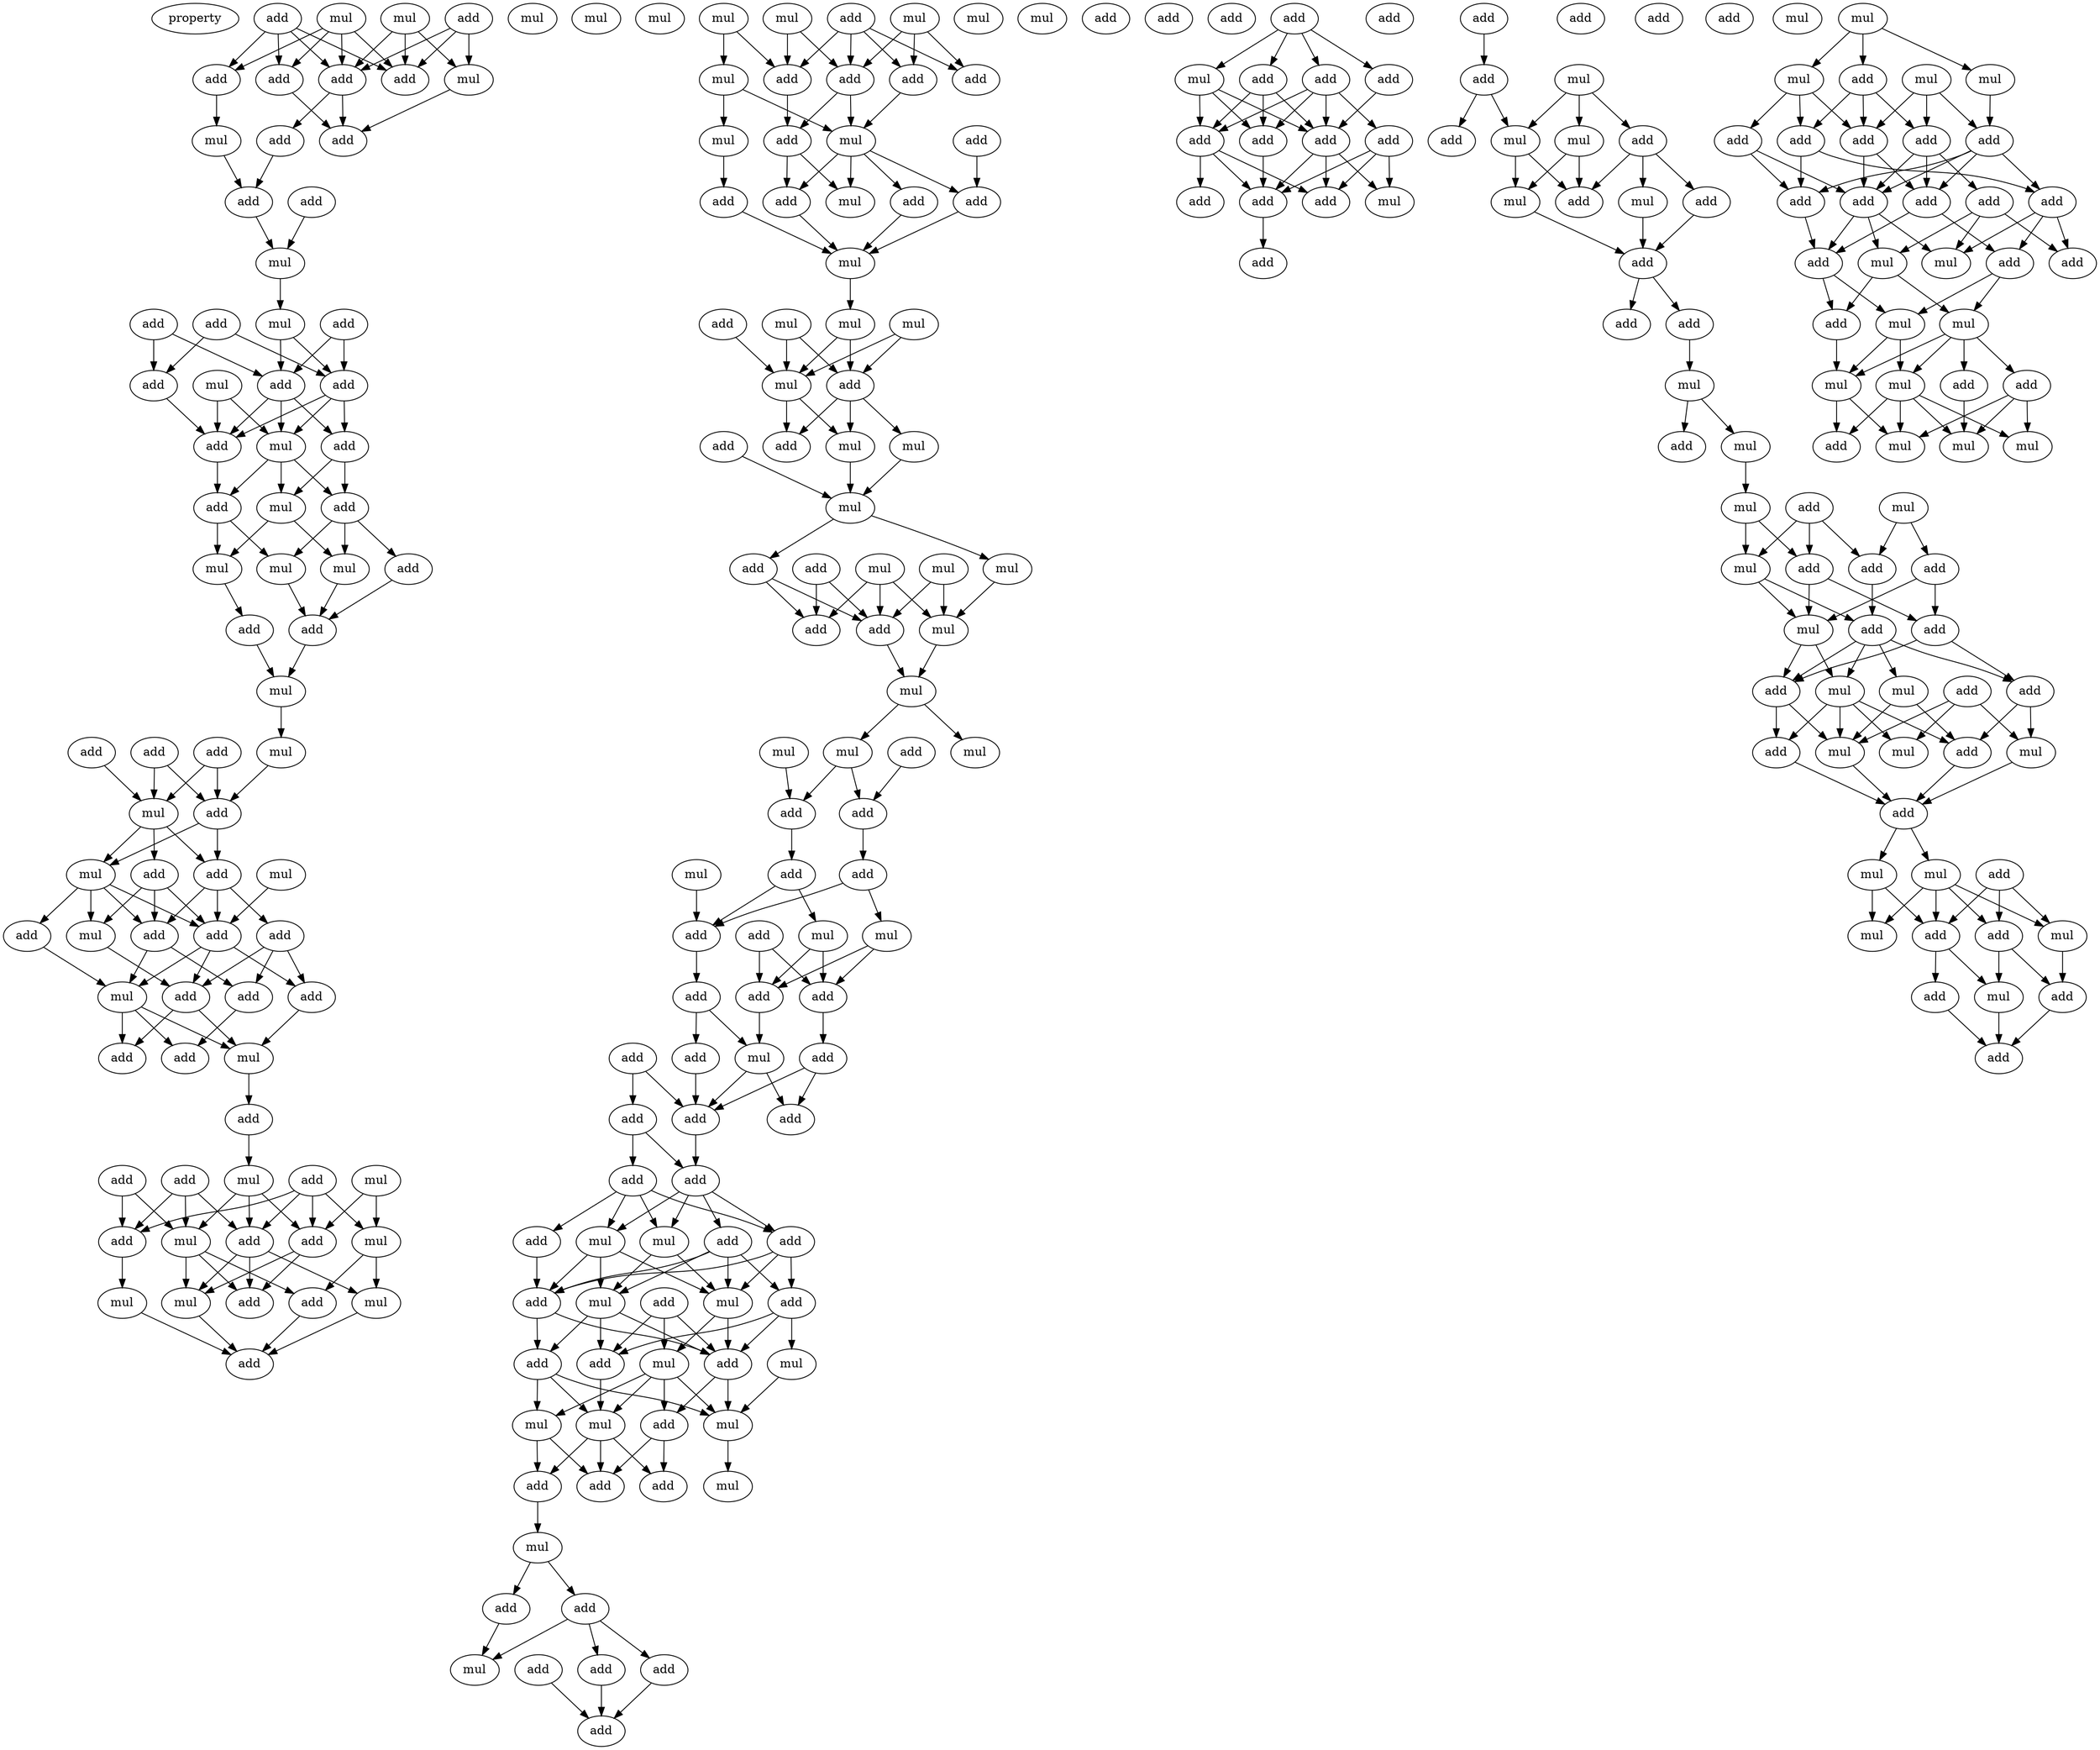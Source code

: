 digraph {
    node [fontcolor=black]
    property [mul=2,lf=1.4]
    0 [ label = add ];
    1 [ label = mul ];
    2 [ label = mul ];
    3 [ label = add ];
    4 [ label = add ];
    5 [ label = add ];
    6 [ label = add ];
    7 [ label = add ];
    8 [ label = mul ];
    9 [ label = add ];
    10 [ label = add ];
    11 [ label = mul ];
    12 [ label = add ];
    13 [ label = add ];
    14 [ label = mul ];
    15 [ label = add ];
    16 [ label = mul ];
    17 [ label = add ];
    18 [ label = add ];
    19 [ label = mul ];
    20 [ label = mul ];
    21 [ label = add ];
    22 [ label = add ];
    23 [ label = add ];
    24 [ label = mul ];
    25 [ label = add ];
    26 [ label = add ];
    27 [ label = add ];
    28 [ label = add ];
    29 [ label = mul ];
    30 [ label = mul ];
    31 [ label = mul ];
    32 [ label = add ];
    33 [ label = mul ];
    34 [ label = mul ];
    35 [ label = add ];
    36 [ label = add ];
    37 [ label = mul ];
    38 [ label = add ];
    39 [ label = add ];
    40 [ label = add ];
    41 [ label = mul ];
    42 [ label = mul ];
    43 [ label = mul ];
    44 [ label = add ];
    45 [ label = add ];
    46 [ label = add ];
    47 [ label = mul ];
    48 [ label = mul ];
    49 [ label = add ];
    50 [ label = add ];
    51 [ label = add ];
    52 [ label = add ];
    53 [ label = mul ];
    54 [ label = add ];
    55 [ label = mul ];
    56 [ label = add ];
    57 [ label = add ];
    58 [ label = add ];
    59 [ label = mul ];
    60 [ label = add ];
    61 [ label = add ];
    62 [ label = add ];
    63 [ label = mul ];
    64 [ label = mul ];
    65 [ label = add ];
    66 [ label = add ];
    67 [ label = mul ];
    68 [ label = add ];
    69 [ label = mul ];
    70 [ label = add ];
    71 [ label = add ];
    72 [ label = mul ];
    73 [ label = add ];
    74 [ label = mul ];
    75 [ label = mul ];
    76 [ label = add ];
    77 [ label = add ];
    78 [ label = mul ];
    79 [ label = add ];
    80 [ label = mul ];
    81 [ label = mul ];
    82 [ label = add ];
    83 [ label = add ];
    84 [ label = add ];
    85 [ label = mul ];
    86 [ label = add ];
    87 [ label = add ];
    88 [ label = mul ];
    89 [ label = add ];
    90 [ label = mul ];
    91 [ label = add ];
    92 [ label = mul ];
    93 [ label = add ];
    94 [ label = add ];
    95 [ label = add ];
    96 [ label = mul ];
    97 [ label = mul ];
    98 [ label = mul ];
    99 [ label = add ];
    100 [ label = mul ];
    101 [ label = mul ];
    102 [ label = mul ];
    103 [ label = add ];
    104 [ label = add ];
    105 [ label = add ];
    106 [ label = mul ];
    107 [ label = mul ];
    108 [ label = mul ];
    109 [ label = mul ];
    110 [ label = mul ];
    111 [ label = add ];
    112 [ label = add ];
    113 [ label = mul ];
    114 [ label = mul ];
    115 [ label = mul ];
    116 [ label = add ];
    117 [ label = add ];
    118 [ label = mul ];
    119 [ label = mul ];
    120 [ label = mul ];
    121 [ label = mul ];
    122 [ label = add ];
    123 [ label = add ];
    124 [ label = add ];
    125 [ label = add ];
    126 [ label = mul ];
    127 [ label = add ];
    128 [ label = add ];
    129 [ label = mul ];
    130 [ label = add ];
    131 [ label = mul ];
    132 [ label = add ];
    133 [ label = add ];
    134 [ label = add ];
    135 [ label = add ];
    136 [ label = add ];
    137 [ label = add ];
    138 [ label = add ];
    139 [ label = mul ];
    140 [ label = add ];
    141 [ label = add ];
    142 [ label = add ];
    143 [ label = add ];
    144 [ label = add ];
    145 [ label = mul ];
    146 [ label = add ];
    147 [ label = add ];
    148 [ label = mul ];
    149 [ label = add ];
    150 [ label = add ];
    151 [ label = add ];
    152 [ label = add ];
    153 [ label = mul ];
    154 [ label = mul ];
    155 [ label = add ];
    156 [ label = add ];
    157 [ label = mul ];
    158 [ label = mul ];
    159 [ label = add ];
    160 [ label = add ];
    161 [ label = mul ];
    162 [ label = mul ];
    163 [ label = mul ];
    164 [ label = add ];
    165 [ label = mul ];
    166 [ label = add ];
    167 [ label = add ];
    168 [ label = mul ];
    169 [ label = add ];
    170 [ label = add ];
    171 [ label = add ];
    172 [ label = mul ];
    173 [ label = add ];
    174 [ label = add ];
    175 [ label = add ];
    176 [ label = add ];
    177 [ label = add ];
    178 [ label = add ];
    179 [ label = add ];
    180 [ label = add ];
    181 [ label = add ];
    182 [ label = mul ];
    183 [ label = add ];
    184 [ label = add ];
    185 [ label = add ];
    186 [ label = add ];
    187 [ label = mul ];
    188 [ label = add ];
    189 [ label = add ];
    190 [ label = add ];
    191 [ label = add ];
    192 [ label = add ];
    193 [ label = add ];
    194 [ label = mul ];
    195 [ label = add ];
    196 [ label = add ];
    197 [ label = add ];
    198 [ label = add ];
    199 [ label = mul ];
    200 [ label = mul ];
    201 [ label = mul ];
    202 [ label = add ];
    203 [ label = add ];
    204 [ label = mul ];
    205 [ label = add ];
    206 [ label = add ];
    207 [ label = add ];
    208 [ label = add ];
    209 [ label = mul ];
    210 [ label = add ];
    211 [ label = mul ];
    212 [ label = add ];
    213 [ label = mul ];
    214 [ label = mul ];
    215 [ label = mul ];
    216 [ label = add ];
    217 [ label = add ];
    218 [ label = add ];
    219 [ label = mul ];
    220 [ label = add ];
    221 [ label = add ];
    222 [ label = add ];
    223 [ label = add ];
    224 [ label = add ];
    225 [ label = mul ];
    226 [ label = mul ];
    227 [ label = mul ];
    228 [ label = add ];
    229 [ label = mul ];
    230 [ label = mul ];
    231 [ label = add ];
    232 [ label = add ];
    233 [ label = mul ];
    234 [ label = mul ];
    235 [ label = add ];
    236 [ label = add ];
    237 [ label = mul ];
    238 [ label = mul ];
    239 [ label = add ];
    240 [ label = mul ];
    241 [ label = add ];
    242 [ label = add ];
    243 [ label = add ];
    244 [ label = add ];
    245 [ label = mul ];
    246 [ label = mul ];
    247 [ label = add ];
    248 [ label = mul ];
    249 [ label = mul ];
    250 [ label = mul ];
    251 [ label = add ];
    252 [ label = add ];
    253 [ label = add ];
    254 [ label = add ];
    255 [ label = add ];
    256 [ label = add ];
    257 [ label = add ];
    258 [ label = add ];
    259 [ label = add ];
    260 [ label = add ];
    261 [ label = add ];
    262 [ label = add ];
    263 [ label = mul ];
    264 [ label = mul ];
    265 [ label = add ];
    266 [ label = mul ];
    267 [ label = mul ];
    268 [ label = add ];
    269 [ label = mul ];
    270 [ label = mul ];
    271 [ label = add ];
    272 [ label = add ];
    273 [ label = mul ];
    274 [ label = add ];
    275 [ label = mul ];
    276 [ label = mul ];
    0 -> 4 [ name = 0 ];
    0 -> 5 [ name = 1 ];
    0 -> 6 [ name = 2 ];
    0 -> 7 [ name = 3 ];
    1 -> 6 [ name = 4 ];
    1 -> 7 [ name = 5 ];
    1 -> 8 [ name = 6 ];
    2 -> 4 [ name = 7 ];
    2 -> 5 [ name = 8 ];
    2 -> 6 [ name = 9 ];
    2 -> 7 [ name = 10 ];
    3 -> 6 [ name = 11 ];
    3 -> 7 [ name = 12 ];
    3 -> 8 [ name = 13 ];
    4 -> 10 [ name = 14 ];
    5 -> 11 [ name = 15 ];
    7 -> 9 [ name = 16 ];
    7 -> 10 [ name = 17 ];
    8 -> 10 [ name = 18 ];
    9 -> 13 [ name = 19 ];
    11 -> 13 [ name = 20 ];
    12 -> 14 [ name = 21 ];
    13 -> 14 [ name = 22 ];
    14 -> 16 [ name = 23 ];
    15 -> 22 [ name = 24 ];
    15 -> 23 [ name = 25 ];
    16 -> 21 [ name = 26 ];
    16 -> 22 [ name = 27 ];
    17 -> 21 [ name = 28 ];
    17 -> 23 [ name = 29 ];
    18 -> 21 [ name = 30 ];
    18 -> 22 [ name = 31 ];
    20 -> 24 [ name = 32 ];
    20 -> 25 [ name = 33 ];
    21 -> 24 [ name = 34 ];
    21 -> 25 [ name = 35 ];
    21 -> 26 [ name = 36 ];
    22 -> 24 [ name = 37 ];
    22 -> 25 [ name = 38 ];
    22 -> 26 [ name = 39 ];
    23 -> 25 [ name = 40 ];
    24 -> 27 [ name = 41 ];
    24 -> 28 [ name = 42 ];
    24 -> 29 [ name = 43 ];
    25 -> 28 [ name = 44 ];
    26 -> 27 [ name = 45 ];
    26 -> 29 [ name = 46 ];
    27 -> 30 [ name = 47 ];
    27 -> 32 [ name = 48 ];
    27 -> 34 [ name = 49 ];
    28 -> 31 [ name = 50 ];
    28 -> 34 [ name = 51 ];
    29 -> 30 [ name = 52 ];
    29 -> 31 [ name = 53 ];
    30 -> 35 [ name = 54 ];
    31 -> 36 [ name = 55 ];
    32 -> 35 [ name = 56 ];
    34 -> 35 [ name = 57 ];
    35 -> 37 [ name = 58 ];
    36 -> 37 [ name = 59 ];
    37 -> 42 [ name = 60 ];
    38 -> 43 [ name = 61 ];
    38 -> 44 [ name = 62 ];
    39 -> 43 [ name = 63 ];
    40 -> 43 [ name = 64 ];
    40 -> 44 [ name = 65 ];
    42 -> 44 [ name = 66 ];
    43 -> 45 [ name = 67 ];
    43 -> 46 [ name = 68 ];
    43 -> 48 [ name = 69 ];
    44 -> 46 [ name = 70 ];
    44 -> 48 [ name = 71 ];
    45 -> 50 [ name = 72 ];
    45 -> 51 [ name = 73 ];
    45 -> 53 [ name = 74 ];
    46 -> 50 [ name = 75 ];
    46 -> 51 [ name = 76 ];
    46 -> 52 [ name = 77 ];
    47 -> 50 [ name = 78 ];
    48 -> 49 [ name = 79 ];
    48 -> 50 [ name = 80 ];
    48 -> 51 [ name = 81 ];
    48 -> 53 [ name = 82 ];
    49 -> 55 [ name = 83 ];
    50 -> 54 [ name = 84 ];
    50 -> 55 [ name = 85 ];
    50 -> 56 [ name = 86 ];
    51 -> 55 [ name = 87 ];
    51 -> 57 [ name = 88 ];
    52 -> 54 [ name = 89 ];
    52 -> 56 [ name = 90 ];
    52 -> 57 [ name = 91 ];
    53 -> 54 [ name = 92 ];
    54 -> 58 [ name = 93 ];
    54 -> 59 [ name = 94 ];
    55 -> 58 [ name = 95 ];
    55 -> 59 [ name = 96 ];
    55 -> 60 [ name = 97 ];
    56 -> 59 [ name = 98 ];
    57 -> 60 [ name = 99 ];
    59 -> 61 [ name = 100 ];
    61 -> 64 [ name = 101 ];
    62 -> 69 [ name = 102 ];
    62 -> 71 [ name = 103 ];
    63 -> 67 [ name = 104 ];
    63 -> 68 [ name = 105 ];
    64 -> 68 [ name = 106 ];
    64 -> 69 [ name = 107 ];
    64 -> 70 [ name = 108 ];
    65 -> 67 [ name = 109 ];
    65 -> 68 [ name = 110 ];
    65 -> 70 [ name = 111 ];
    65 -> 71 [ name = 112 ];
    66 -> 69 [ name = 113 ];
    66 -> 70 [ name = 114 ];
    66 -> 71 [ name = 115 ];
    67 -> 75 [ name = 116 ];
    67 -> 76 [ name = 117 ];
    68 -> 73 [ name = 118 ];
    68 -> 74 [ name = 119 ];
    69 -> 73 [ name = 120 ];
    69 -> 74 [ name = 121 ];
    69 -> 76 [ name = 122 ];
    70 -> 73 [ name = 123 ];
    70 -> 74 [ name = 124 ];
    70 -> 75 [ name = 125 ];
    71 -> 72 [ name = 126 ];
    72 -> 77 [ name = 127 ];
    74 -> 77 [ name = 128 ];
    75 -> 77 [ name = 129 ];
    76 -> 77 [ name = 130 ];
    78 -> 82 [ name = 131 ];
    78 -> 86 [ name = 132 ];
    79 -> 82 [ name = 133 ];
    79 -> 83 [ name = 134 ];
    79 -> 84 [ name = 135 ];
    79 -> 86 [ name = 136 ];
    80 -> 83 [ name = 137 ];
    80 -> 84 [ name = 138 ];
    80 -> 86 [ name = 139 ];
    81 -> 82 [ name = 140 ];
    81 -> 85 [ name = 141 ];
    82 -> 89 [ name = 142 ];
    83 -> 90 [ name = 143 ];
    85 -> 88 [ name = 144 ];
    85 -> 90 [ name = 145 ];
    86 -> 89 [ name = 146 ];
    86 -> 90 [ name = 147 ];
    87 -> 93 [ name = 148 ];
    88 -> 95 [ name = 149 ];
    89 -> 92 [ name = 150 ];
    89 -> 94 [ name = 151 ];
    90 -> 91 [ name = 152 ];
    90 -> 92 [ name = 153 ];
    90 -> 93 [ name = 154 ];
    90 -> 94 [ name = 155 ];
    91 -> 96 [ name = 156 ];
    93 -> 96 [ name = 157 ];
    94 -> 96 [ name = 158 ];
    95 -> 96 [ name = 159 ];
    96 -> 98 [ name = 160 ];
    97 -> 102 [ name = 161 ];
    97 -> 103 [ name = 162 ];
    98 -> 102 [ name = 163 ];
    98 -> 103 [ name = 164 ];
    99 -> 102 [ name = 165 ];
    101 -> 102 [ name = 166 ];
    101 -> 103 [ name = 167 ];
    102 -> 104 [ name = 168 ];
    102 -> 106 [ name = 169 ];
    103 -> 104 [ name = 170 ];
    103 -> 106 [ name = 171 ];
    103 -> 107 [ name = 172 ];
    105 -> 109 [ name = 173 ];
    106 -> 109 [ name = 174 ];
    107 -> 109 [ name = 175 ];
    109 -> 110 [ name = 176 ];
    109 -> 112 [ name = 177 ];
    110 -> 115 [ name = 178 ];
    111 -> 116 [ name = 179 ];
    111 -> 117 [ name = 180 ];
    112 -> 116 [ name = 181 ];
    112 -> 117 [ name = 182 ];
    113 -> 115 [ name = 183 ];
    113 -> 117 [ name = 184 ];
    114 -> 115 [ name = 185 ];
    114 -> 116 [ name = 186 ];
    114 -> 117 [ name = 187 ];
    115 -> 118 [ name = 188 ];
    117 -> 118 [ name = 189 ];
    118 -> 120 [ name = 190 ];
    118 -> 121 [ name = 191 ];
    119 -> 125 [ name = 192 ];
    120 -> 124 [ name = 193 ];
    120 -> 125 [ name = 194 ];
    122 -> 124 [ name = 195 ];
    124 -> 127 [ name = 196 ];
    125 -> 128 [ name = 197 ];
    126 -> 132 [ name = 198 ];
    127 -> 131 [ name = 199 ];
    127 -> 132 [ name = 200 ];
    128 -> 129 [ name = 201 ];
    128 -> 132 [ name = 202 ];
    129 -> 133 [ name = 203 ];
    129 -> 134 [ name = 204 ];
    130 -> 133 [ name = 205 ];
    130 -> 134 [ name = 206 ];
    131 -> 133 [ name = 207 ];
    131 -> 134 [ name = 208 ];
    132 -> 135 [ name = 209 ];
    133 -> 139 [ name = 210 ];
    134 -> 138 [ name = 211 ];
    135 -> 137 [ name = 212 ];
    135 -> 139 [ name = 213 ];
    136 -> 140 [ name = 214 ];
    136 -> 142 [ name = 215 ];
    137 -> 140 [ name = 216 ];
    138 -> 140 [ name = 217 ];
    138 -> 141 [ name = 218 ];
    139 -> 140 [ name = 219 ];
    139 -> 141 [ name = 220 ];
    140 -> 143 [ name = 221 ];
    142 -> 143 [ name = 222 ];
    142 -> 144 [ name = 223 ];
    143 -> 145 [ name = 224 ];
    143 -> 146 [ name = 225 ];
    143 -> 148 [ name = 226 ];
    143 -> 149 [ name = 227 ];
    144 -> 145 [ name = 228 ];
    144 -> 146 [ name = 229 ];
    144 -> 147 [ name = 230 ];
    144 -> 148 [ name = 231 ];
    145 -> 150 [ name = 232 ];
    145 -> 153 [ name = 233 ];
    145 -> 154 [ name = 234 ];
    146 -> 150 [ name = 235 ];
    146 -> 152 [ name = 236 ];
    146 -> 153 [ name = 237 ];
    147 -> 150 [ name = 238 ];
    148 -> 153 [ name = 239 ];
    148 -> 154 [ name = 240 ];
    149 -> 150 [ name = 241 ];
    149 -> 152 [ name = 242 ];
    149 -> 153 [ name = 243 ];
    149 -> 154 [ name = 244 ];
    150 -> 155 [ name = 245 ];
    150 -> 159 [ name = 246 ];
    151 -> 155 [ name = 247 ];
    151 -> 156 [ name = 248 ];
    151 -> 158 [ name = 249 ];
    152 -> 155 [ name = 250 ];
    152 -> 156 [ name = 251 ];
    152 -> 157 [ name = 252 ];
    153 -> 155 [ name = 253 ];
    153 -> 158 [ name = 254 ];
    154 -> 155 [ name = 255 ];
    154 -> 156 [ name = 256 ];
    154 -> 159 [ name = 257 ];
    155 -> 160 [ name = 258 ];
    155 -> 163 [ name = 259 ];
    156 -> 161 [ name = 260 ];
    157 -> 163 [ name = 261 ];
    158 -> 160 [ name = 262 ];
    158 -> 161 [ name = 263 ];
    158 -> 162 [ name = 264 ];
    158 -> 163 [ name = 265 ];
    159 -> 161 [ name = 266 ];
    159 -> 162 [ name = 267 ];
    159 -> 163 [ name = 268 ];
    160 -> 164 [ name = 269 ];
    160 -> 167 [ name = 270 ];
    161 -> 164 [ name = 271 ];
    161 -> 166 [ name = 272 ];
    161 -> 167 [ name = 273 ];
    162 -> 164 [ name = 274 ];
    162 -> 166 [ name = 275 ];
    163 -> 165 [ name = 276 ];
    166 -> 168 [ name = 277 ];
    168 -> 170 [ name = 278 ];
    168 -> 171 [ name = 279 ];
    170 -> 172 [ name = 280 ];
    171 -> 172 [ name = 281 ];
    171 -> 174 [ name = 282 ];
    171 -> 175 [ name = 283 ];
    173 -> 176 [ name = 284 ];
    174 -> 176 [ name = 285 ];
    175 -> 176 [ name = 286 ];
    178 -> 179 [ name = 287 ];
    178 -> 180 [ name = 288 ];
    178 -> 181 [ name = 289 ];
    178 -> 182 [ name = 290 ];
    179 -> 184 [ name = 291 ];
    179 -> 185 [ name = 292 ];
    179 -> 186 [ name = 293 ];
    180 -> 183 [ name = 294 ];
    180 -> 184 [ name = 295 ];
    180 -> 185 [ name = 296 ];
    180 -> 186 [ name = 297 ];
    181 -> 186 [ name = 298 ];
    182 -> 184 [ name = 299 ];
    182 -> 185 [ name = 300 ];
    182 -> 186 [ name = 301 ];
    183 -> 187 [ name = 302 ];
    183 -> 188 [ name = 303 ];
    183 -> 190 [ name = 304 ];
    184 -> 188 [ name = 305 ];
    185 -> 188 [ name = 306 ];
    185 -> 189 [ name = 307 ];
    185 -> 190 [ name = 308 ];
    186 -> 187 [ name = 309 ];
    186 -> 188 [ name = 310 ];
    186 -> 190 [ name = 311 ];
    188 -> 191 [ name = 312 ];
    193 -> 195 [ name = 313 ];
    194 -> 196 [ name = 314 ];
    194 -> 199 [ name = 315 ];
    194 -> 200 [ name = 316 ];
    195 -> 197 [ name = 317 ];
    195 -> 199 [ name = 318 ];
    196 -> 201 [ name = 319 ];
    196 -> 202 [ name = 320 ];
    196 -> 203 [ name = 321 ];
    199 -> 203 [ name = 322 ];
    199 -> 204 [ name = 323 ];
    200 -> 203 [ name = 324 ];
    200 -> 204 [ name = 325 ];
    201 -> 205 [ name = 326 ];
    202 -> 205 [ name = 327 ];
    204 -> 205 [ name = 328 ];
    205 -> 206 [ name = 329 ];
    205 -> 207 [ name = 330 ];
    207 -> 209 [ name = 331 ];
    209 -> 210 [ name = 332 ];
    209 -> 211 [ name = 333 ];
    211 -> 213 [ name = 334 ];
    212 -> 215 [ name = 335 ];
    212 -> 217 [ name = 336 ];
    212 -> 218 [ name = 337 ];
    213 -> 215 [ name = 338 ];
    213 -> 217 [ name = 339 ];
    214 -> 216 [ name = 340 ];
    214 -> 218 [ name = 341 ];
    215 -> 219 [ name = 342 ];
    215 -> 220 [ name = 343 ];
    216 -> 219 [ name = 344 ];
    216 -> 221 [ name = 345 ];
    217 -> 219 [ name = 346 ];
    217 -> 221 [ name = 347 ];
    218 -> 220 [ name = 348 ];
    219 -> 224 [ name = 349 ];
    219 -> 225 [ name = 350 ];
    220 -> 223 [ name = 351 ];
    220 -> 224 [ name = 352 ];
    220 -> 225 [ name = 353 ];
    220 -> 226 [ name = 354 ];
    221 -> 223 [ name = 355 ];
    221 -> 224 [ name = 356 ];
    222 -> 227 [ name = 357 ];
    222 -> 229 [ name = 358 ];
    222 -> 230 [ name = 359 ];
    223 -> 229 [ name = 360 ];
    223 -> 231 [ name = 361 ];
    224 -> 227 [ name = 362 ];
    224 -> 228 [ name = 363 ];
    225 -> 227 [ name = 364 ];
    225 -> 228 [ name = 365 ];
    225 -> 230 [ name = 366 ];
    225 -> 231 [ name = 367 ];
    226 -> 227 [ name = 368 ];
    226 -> 231 [ name = 369 ];
    227 -> 232 [ name = 370 ];
    228 -> 232 [ name = 371 ];
    229 -> 232 [ name = 372 ];
    231 -> 232 [ name = 373 ];
    232 -> 233 [ name = 374 ];
    232 -> 234 [ name = 375 ];
    233 -> 238 [ name = 376 ];
    233 -> 239 [ name = 377 ];
    234 -> 236 [ name = 378 ];
    234 -> 237 [ name = 379 ];
    234 -> 238 [ name = 380 ];
    234 -> 239 [ name = 381 ];
    235 -> 236 [ name = 382 ];
    235 -> 237 [ name = 383 ];
    235 -> 239 [ name = 384 ];
    236 -> 240 [ name = 385 ];
    236 -> 241 [ name = 386 ];
    237 -> 241 [ name = 387 ];
    239 -> 240 [ name = 388 ];
    239 -> 242 [ name = 389 ];
    240 -> 244 [ name = 390 ];
    241 -> 244 [ name = 391 ];
    242 -> 244 [ name = 392 ];
    246 -> 247 [ name = 393 ];
    246 -> 248 [ name = 394 ];
    246 -> 250 [ name = 395 ];
    247 -> 251 [ name = 396 ];
    247 -> 254 [ name = 397 ];
    247 -> 255 [ name = 398 ];
    248 -> 252 [ name = 399 ];
    249 -> 251 [ name = 400 ];
    249 -> 252 [ name = 401 ];
    249 -> 255 [ name = 402 ];
    250 -> 251 [ name = 403 ];
    250 -> 253 [ name = 404 ];
    250 -> 254 [ name = 405 ];
    251 -> 256 [ name = 406 ];
    251 -> 257 [ name = 407 ];
    252 -> 256 [ name = 408 ];
    252 -> 257 [ name = 409 ];
    252 -> 259 [ name = 410 ];
    252 -> 260 [ name = 411 ];
    253 -> 256 [ name = 412 ];
    253 -> 260 [ name = 413 ];
    254 -> 259 [ name = 414 ];
    254 -> 260 [ name = 415 ];
    255 -> 256 [ name = 416 ];
    255 -> 257 [ name = 417 ];
    255 -> 258 [ name = 418 ];
    256 -> 263 [ name = 419 ];
    256 -> 264 [ name = 420 ];
    256 -> 265 [ name = 421 ];
    257 -> 261 [ name = 422 ];
    257 -> 265 [ name = 423 ];
    258 -> 262 [ name = 424 ];
    258 -> 263 [ name = 425 ];
    258 -> 264 [ name = 426 ];
    259 -> 261 [ name = 427 ];
    259 -> 262 [ name = 428 ];
    259 -> 263 [ name = 429 ];
    260 -> 265 [ name = 430 ];
    261 -> 266 [ name = 431 ];
    261 -> 267 [ name = 432 ];
    264 -> 266 [ name = 433 ];
    264 -> 268 [ name = 434 ];
    265 -> 267 [ name = 435 ];
    265 -> 268 [ name = 436 ];
    266 -> 269 [ name = 437 ];
    266 -> 270 [ name = 438 ];
    266 -> 271 [ name = 439 ];
    266 -> 272 [ name = 440 ];
    267 -> 269 [ name = 441 ];
    267 -> 270 [ name = 442 ];
    268 -> 270 [ name = 443 ];
    269 -> 273 [ name = 444 ];
    269 -> 274 [ name = 445 ];
    269 -> 275 [ name = 446 ];
    269 -> 276 [ name = 447 ];
    270 -> 274 [ name = 448 ];
    270 -> 276 [ name = 449 ];
    271 -> 273 [ name = 450 ];
    271 -> 275 [ name = 451 ];
    271 -> 276 [ name = 452 ];
    272 -> 275 [ name = 453 ];
}
